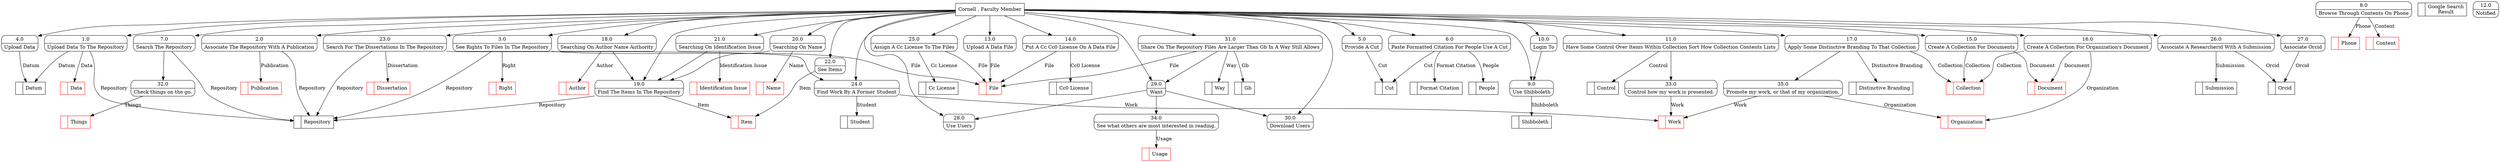 digraph dfd2{ 
node[shape=record]
200 [label="<f0>  |<f1> Datum " ];
201 [label="<f0>  |<f1> Repository " ];
202 [label="<f0>  |<f1> Publication " color=red];
203 [label="<f0>  |<f1> File " color=red];
204 [label="<f0>  |<f1> Right " color=red];
205 [label="<f0>  |<f1> Cut " ];
206 [label="<f0>  |<f1> Format Citation " ];
207 [label="<f0>  |<f1> People " ];
208 [label="<f0>  |<f1> Phone " color=red];
209 [label="<f0>  |<f1> Content " color=red];
210 [label="<f0>  |<f1> Shibboleth " ];
211 [label="<f0>  |<f1> Control " ];
212 [label="<f0>  |<f1> Item " color=red];
213 [label="<f0>  |<f1> Organization " color=red];
214 [label="<f0>  |<f1> Document " color=red];
215 [label="<f0>  |<f1> Collection " color=red];
216 [label="<f0>  |<f1> Distinctive Branding " ];
217 [label="<f0>  |<f1> Identification Issue " color=red];
218 [label="<f0>  |<f1> Name " color=red];
219 [label="<f0>  |<f1> Dissertation " color=red];
220 [label="<f0>  |<f1> Work " color=red];
221 [label="<f0>  |<f1> Student " ];
222 [label="<f0>  |<f1> Cc License " ];
223 [label="<f0>  |<f1> Orcid " ];
224 [label="<f0>  |<f1> Submission " ];
225 [label="<f0>  |<f1> Gb " ];
226 [label="<f0>  |<f1> Way " ];
227 [label="<f0>  |<f1> Cc0 License " ];
228 [label="<f0>  |<f1> Google Search\nResult " ];
229 [label="<f0>  |<f1> Data " color=red];
230 [label="<f0>  |<f1> Author " color=red];
231 [label="Cornell , Faculty Member" shape=box];
232 [label="{<f0> 1.0|<f1> Upload Data To The Repository }" shape=Mrecord];
233 [label="{<f0> 2.0|<f1> Associate The Repository With A Publication }" shape=Mrecord];
234 [label="{<f0> 3.0|<f1> See Rights To Files In The Repository }" shape=Mrecord];
235 [label="{<f0> 4.0|<f1> Upload Data }" shape=Mrecord];
236 [label="{<f0> 5.0|<f1> Provide A Cut }" shape=Mrecord];
237 [label="{<f0> 6.0|<f1> Paste Formatted Citation For People Use A Cut }" shape=Mrecord];
238 [label="{<f0> 7.0|<f1> Search The Repository }" shape=Mrecord];
239 [label="{<f0> 8.0|<f1> Browse Through Contents On Phone }" shape=Mrecord];
240 [label="{<f0> 9.0|<f1> Use Shibboleth }" shape=Mrecord];
241 [label="{<f0> 10.0|<f1> Login To }" shape=Mrecord];
242 [label="{<f0> 11.0|<f1> Have Some Control Over Items Within Collection Sort How Collection Contents Lists }" shape=Mrecord];
243 [label="{<f0> 12.0|<f1> Notified }" shape=Mrecord];
244 [label="{<f0> 13.0|<f1> Upload A Data File }" shape=Mrecord];
245 [label="{<f0> 14.0|<f1> Put A Cc Cc0 License On A Data File }" shape=Mrecord];
246 [label="{<f0> 15.0|<f1> Create A Collection For Documents }" shape=Mrecord];
247 [label="{<f0> 16.0|<f1> Create A Collection For Organization's Document }" shape=Mrecord];
248 [label="{<f0> 17.0|<f1> Apply Some Distinctive Branding To That Collection }" shape=Mrecord];
249 [label="{<f0> 18.0|<f1> Searching On Author Name Authority }" shape=Mrecord];
250 [label="{<f0> 19.0|<f1> Find The Items In The Repository }" shape=Mrecord];
251 [label="{<f0> 20.0|<f1> Searching On Name }" shape=Mrecord];
252 [label="{<f0> 21.0|<f1> Searching On Identification Issue }" shape=Mrecord];
253 [label="{<f0> 22.0|<f1> See Items }" shape=Mrecord];
254 [label="{<f0> 23.0|<f1> Search For The Dissertations In The Repository }" shape=Mrecord];
255 [label="{<f0> 24.0|<f1> Find Work By A Former Student }" shape=Mrecord];
256 [label="{<f0> 25.0|<f1> Assign A Cc License To The Files }" shape=Mrecord];
257 [label="{<f0> 26.0|<f1> Associate A Researcherid With A Submission }" shape=Mrecord];
258 [label="{<f0> 27.0|<f1> Associate Orcid }" shape=Mrecord];
259 [label="{<f0> 28.0|<f1> Use Users }" shape=Mrecord];
260 [label="{<f0> 29.0|<f1> Want }" shape=Mrecord];
261 [label="{<f0> 30.0|<f1> Download Users }" shape=Mrecord];
262 [label="{<f0> 31.0|<f1> Share On The Repository Files Are Larger Than Gb In A Way Still Allows }" shape=Mrecord];
32 [label="{<f0> 32.0|<f1> Check things on the go. }" shape=Mrecord];
238 -> 32
1001 [label="<f0>  |<f1> Things " color=red];
32 -> 1001 [label="Things"]
33 [label="{<f0> 33.0|<f1> Control how my work is presented. }" shape=Mrecord];
242 -> 33
33 -> 220  [label="Work"]
34 [label="{<f0> 34.0|<f1> See what others are most interested in reading. }" shape=Mrecord];
260 -> 34
1006 [label="<f0>  |<f1> Usage " color=red];
34 -> 1006 [label="Usage"]
35 [label="{<f0> 35.0|<f1> Promote my work, or that of my organization. }" shape=Mrecord];
248 -> 35
35 -> 220  [label="Work"]
35 -> 213  [label="Organization"]
231 -> 232
231 -> 233
231 -> 234
231 -> 235
231 -> 236
231 -> 237
231 -> 238
231 -> 240
231 -> 241
231 -> 242
231 -> 244
231 -> 245
231 -> 246
231 -> 247
231 -> 248
231 -> 249
231 -> 250
231 -> 251
231 -> 252
231 -> 253
231 -> 254
231 -> 255
231 -> 256
231 -> 257
231 -> 258
231 -> 259
231 -> 260
231 -> 261
231 -> 262
232 -> 200 [label="Datum"]
232 -> 201 [label="Repository"]
233 -> 202 [label="Publication"]
233 -> 201 [label="Repository"]
234 -> 204 [label="Right"]
234 -> 203 [label="File"]
234 -> 201 [label="Repository"]
235 -> 200 [label="Datum"]
236 -> 205 [label="Cut"]
237 -> 206 [label="Format Citation"]
237 -> 207 [label="People"]
237 -> 205 [label="Cut"]
238 -> 201 [label="Repository"]
239 -> 209 [label="Content"]
239 -> 208 [label="Phone"]
240 -> 210 [label="Shibboleth"]
241 -> 240
242 -> 211 [label="Control"]
244 -> 203 [label="File"]
245 -> 227 [label="Cc0 License"]
245 -> 203 [label="File"]
246 -> 215 [label="Collection"]
246 -> 214 [label="Document"]
247 -> 214 [label="Document"]
247 -> 215 [label="Collection"]
248 -> 216 [label="Distinctive Branding"]
248 -> 215 [label="Collection"]
249 -> 250
250 -> 201 [label="Repository"]
250 -> 212 [label="Item"]
251 -> 250
251 -> 218 [label="Name"]
252 -> 250
252 -> 217 [label="Identification Issue"]
253 -> 212 [label="Item"]
254 -> 255
254 -> 219 [label="Dissertation"]
254 -> 201 [label="Repository"]
255 -> 220 [label="Work"]
255 -> 221 [label="Student"]
256 -> 222 [label="Cc License"]
256 -> 203 [label="File"]
257 -> 224 [label="Submission"]
257 -> 223 [label="Orcid"]
258 -> 223 [label="Orcid"]
260 -> 259
260 -> 261
262 -> 260
262 -> 225 [label="Gb"]
262 -> 226 [label="Way"]
262 -> 203 [label="File"]
247 -> 213 [label="Organization"]
232 -> 229 [label="Data"]
249 -> 230 [label="Author"]
}